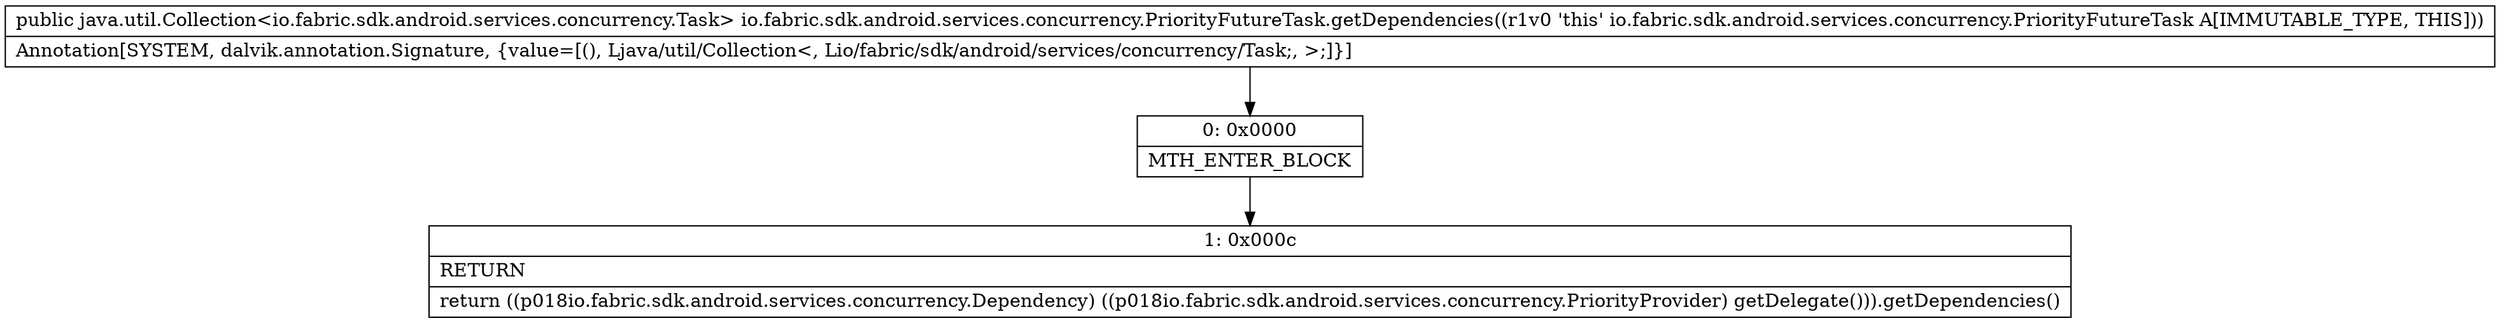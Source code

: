 digraph "CFG forio.fabric.sdk.android.services.concurrency.PriorityFutureTask.getDependencies()Ljava\/util\/Collection;" {
Node_0 [shape=record,label="{0\:\ 0x0000|MTH_ENTER_BLOCK\l}"];
Node_1 [shape=record,label="{1\:\ 0x000c|RETURN\l|return ((p018io.fabric.sdk.android.services.concurrency.Dependency) ((p018io.fabric.sdk.android.services.concurrency.PriorityProvider) getDelegate())).getDependencies()\l}"];
MethodNode[shape=record,label="{public java.util.Collection\<io.fabric.sdk.android.services.concurrency.Task\> io.fabric.sdk.android.services.concurrency.PriorityFutureTask.getDependencies((r1v0 'this' io.fabric.sdk.android.services.concurrency.PriorityFutureTask A[IMMUTABLE_TYPE, THIS]))  | Annotation[SYSTEM, dalvik.annotation.Signature, \{value=[(), Ljava\/util\/Collection\<, Lio\/fabric\/sdk\/android\/services\/concurrency\/Task;, \>;]\}]\l}"];
MethodNode -> Node_0;
Node_0 -> Node_1;
}

